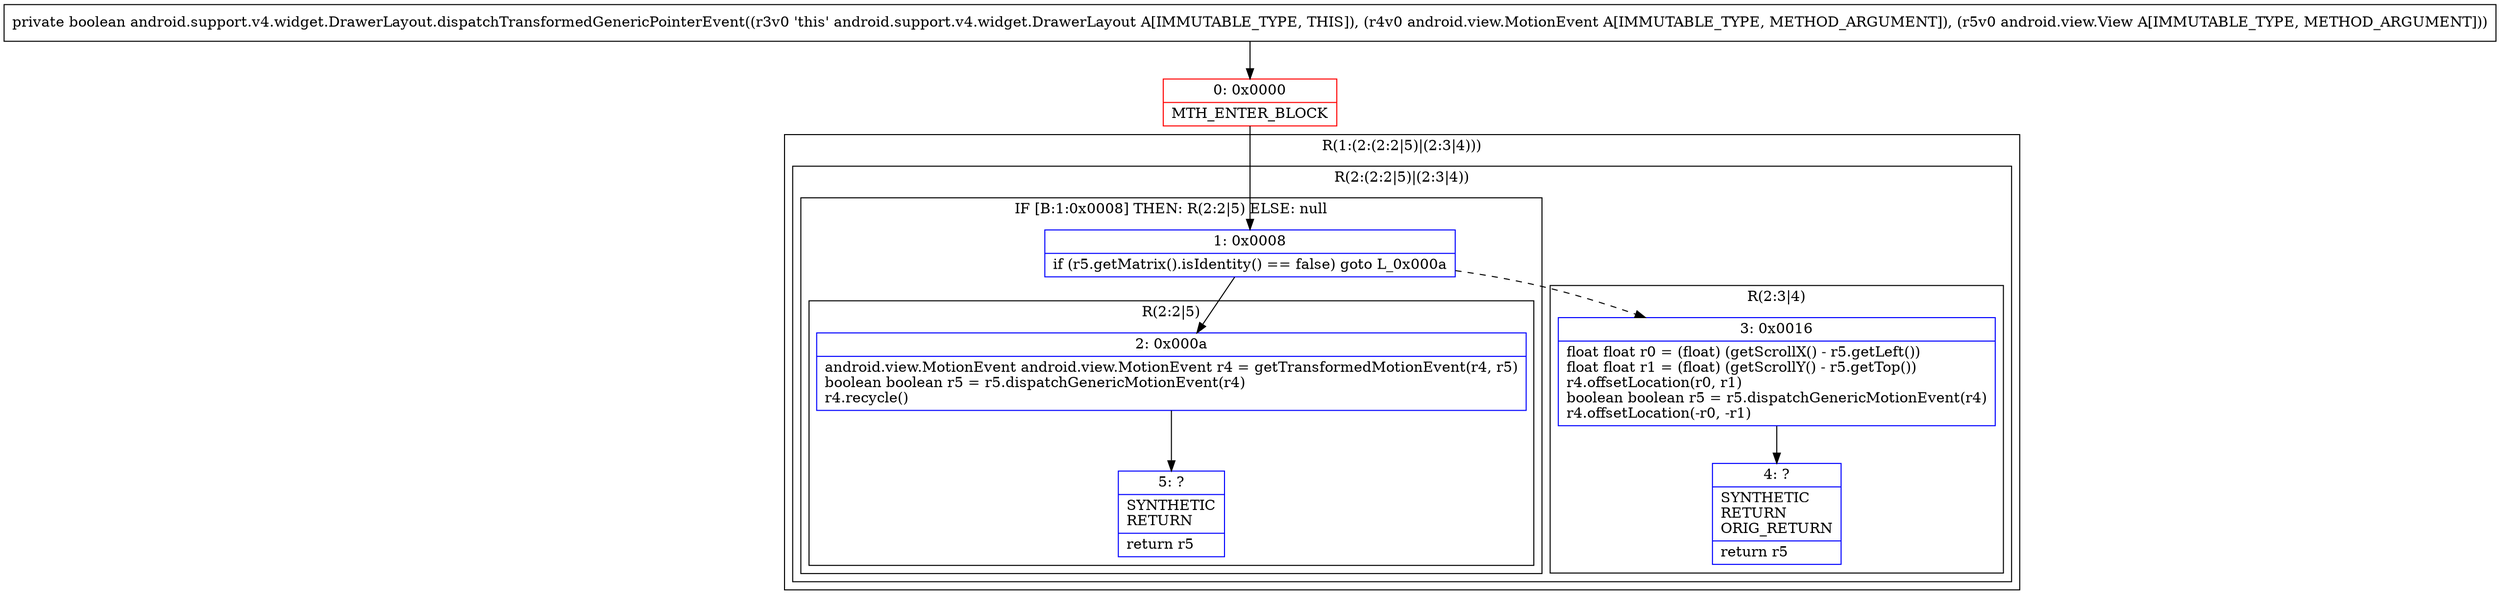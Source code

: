 digraph "CFG forandroid.support.v4.widget.DrawerLayout.dispatchTransformedGenericPointerEvent(Landroid\/view\/MotionEvent;Landroid\/view\/View;)Z" {
subgraph cluster_Region_1781752886 {
label = "R(1:(2:(2:2|5)|(2:3|4)))";
node [shape=record,color=blue];
subgraph cluster_Region_1860243893 {
label = "R(2:(2:2|5)|(2:3|4))";
node [shape=record,color=blue];
subgraph cluster_IfRegion_199136744 {
label = "IF [B:1:0x0008] THEN: R(2:2|5) ELSE: null";
node [shape=record,color=blue];
Node_1 [shape=record,label="{1\:\ 0x0008|if (r5.getMatrix().isIdentity() == false) goto L_0x000a\l}"];
subgraph cluster_Region_809292205 {
label = "R(2:2|5)";
node [shape=record,color=blue];
Node_2 [shape=record,label="{2\:\ 0x000a|android.view.MotionEvent android.view.MotionEvent r4 = getTransformedMotionEvent(r4, r5)\lboolean boolean r5 = r5.dispatchGenericMotionEvent(r4)\lr4.recycle()\l}"];
Node_5 [shape=record,label="{5\:\ ?|SYNTHETIC\lRETURN\l|return r5\l}"];
}
}
subgraph cluster_Region_1547507995 {
label = "R(2:3|4)";
node [shape=record,color=blue];
Node_3 [shape=record,label="{3\:\ 0x0016|float float r0 = (float) (getScrollX() \- r5.getLeft())\lfloat float r1 = (float) (getScrollY() \- r5.getTop())\lr4.offsetLocation(r0, r1)\lboolean boolean r5 = r5.dispatchGenericMotionEvent(r4)\lr4.offsetLocation(\-r0, \-r1)\l}"];
Node_4 [shape=record,label="{4\:\ ?|SYNTHETIC\lRETURN\lORIG_RETURN\l|return r5\l}"];
}
}
}
Node_0 [shape=record,color=red,label="{0\:\ 0x0000|MTH_ENTER_BLOCK\l}"];
MethodNode[shape=record,label="{private boolean android.support.v4.widget.DrawerLayout.dispatchTransformedGenericPointerEvent((r3v0 'this' android.support.v4.widget.DrawerLayout A[IMMUTABLE_TYPE, THIS]), (r4v0 android.view.MotionEvent A[IMMUTABLE_TYPE, METHOD_ARGUMENT]), (r5v0 android.view.View A[IMMUTABLE_TYPE, METHOD_ARGUMENT])) }"];
MethodNode -> Node_0;
Node_1 -> Node_2;
Node_1 -> Node_3[style=dashed];
Node_2 -> Node_5;
Node_3 -> Node_4;
Node_0 -> Node_1;
}


